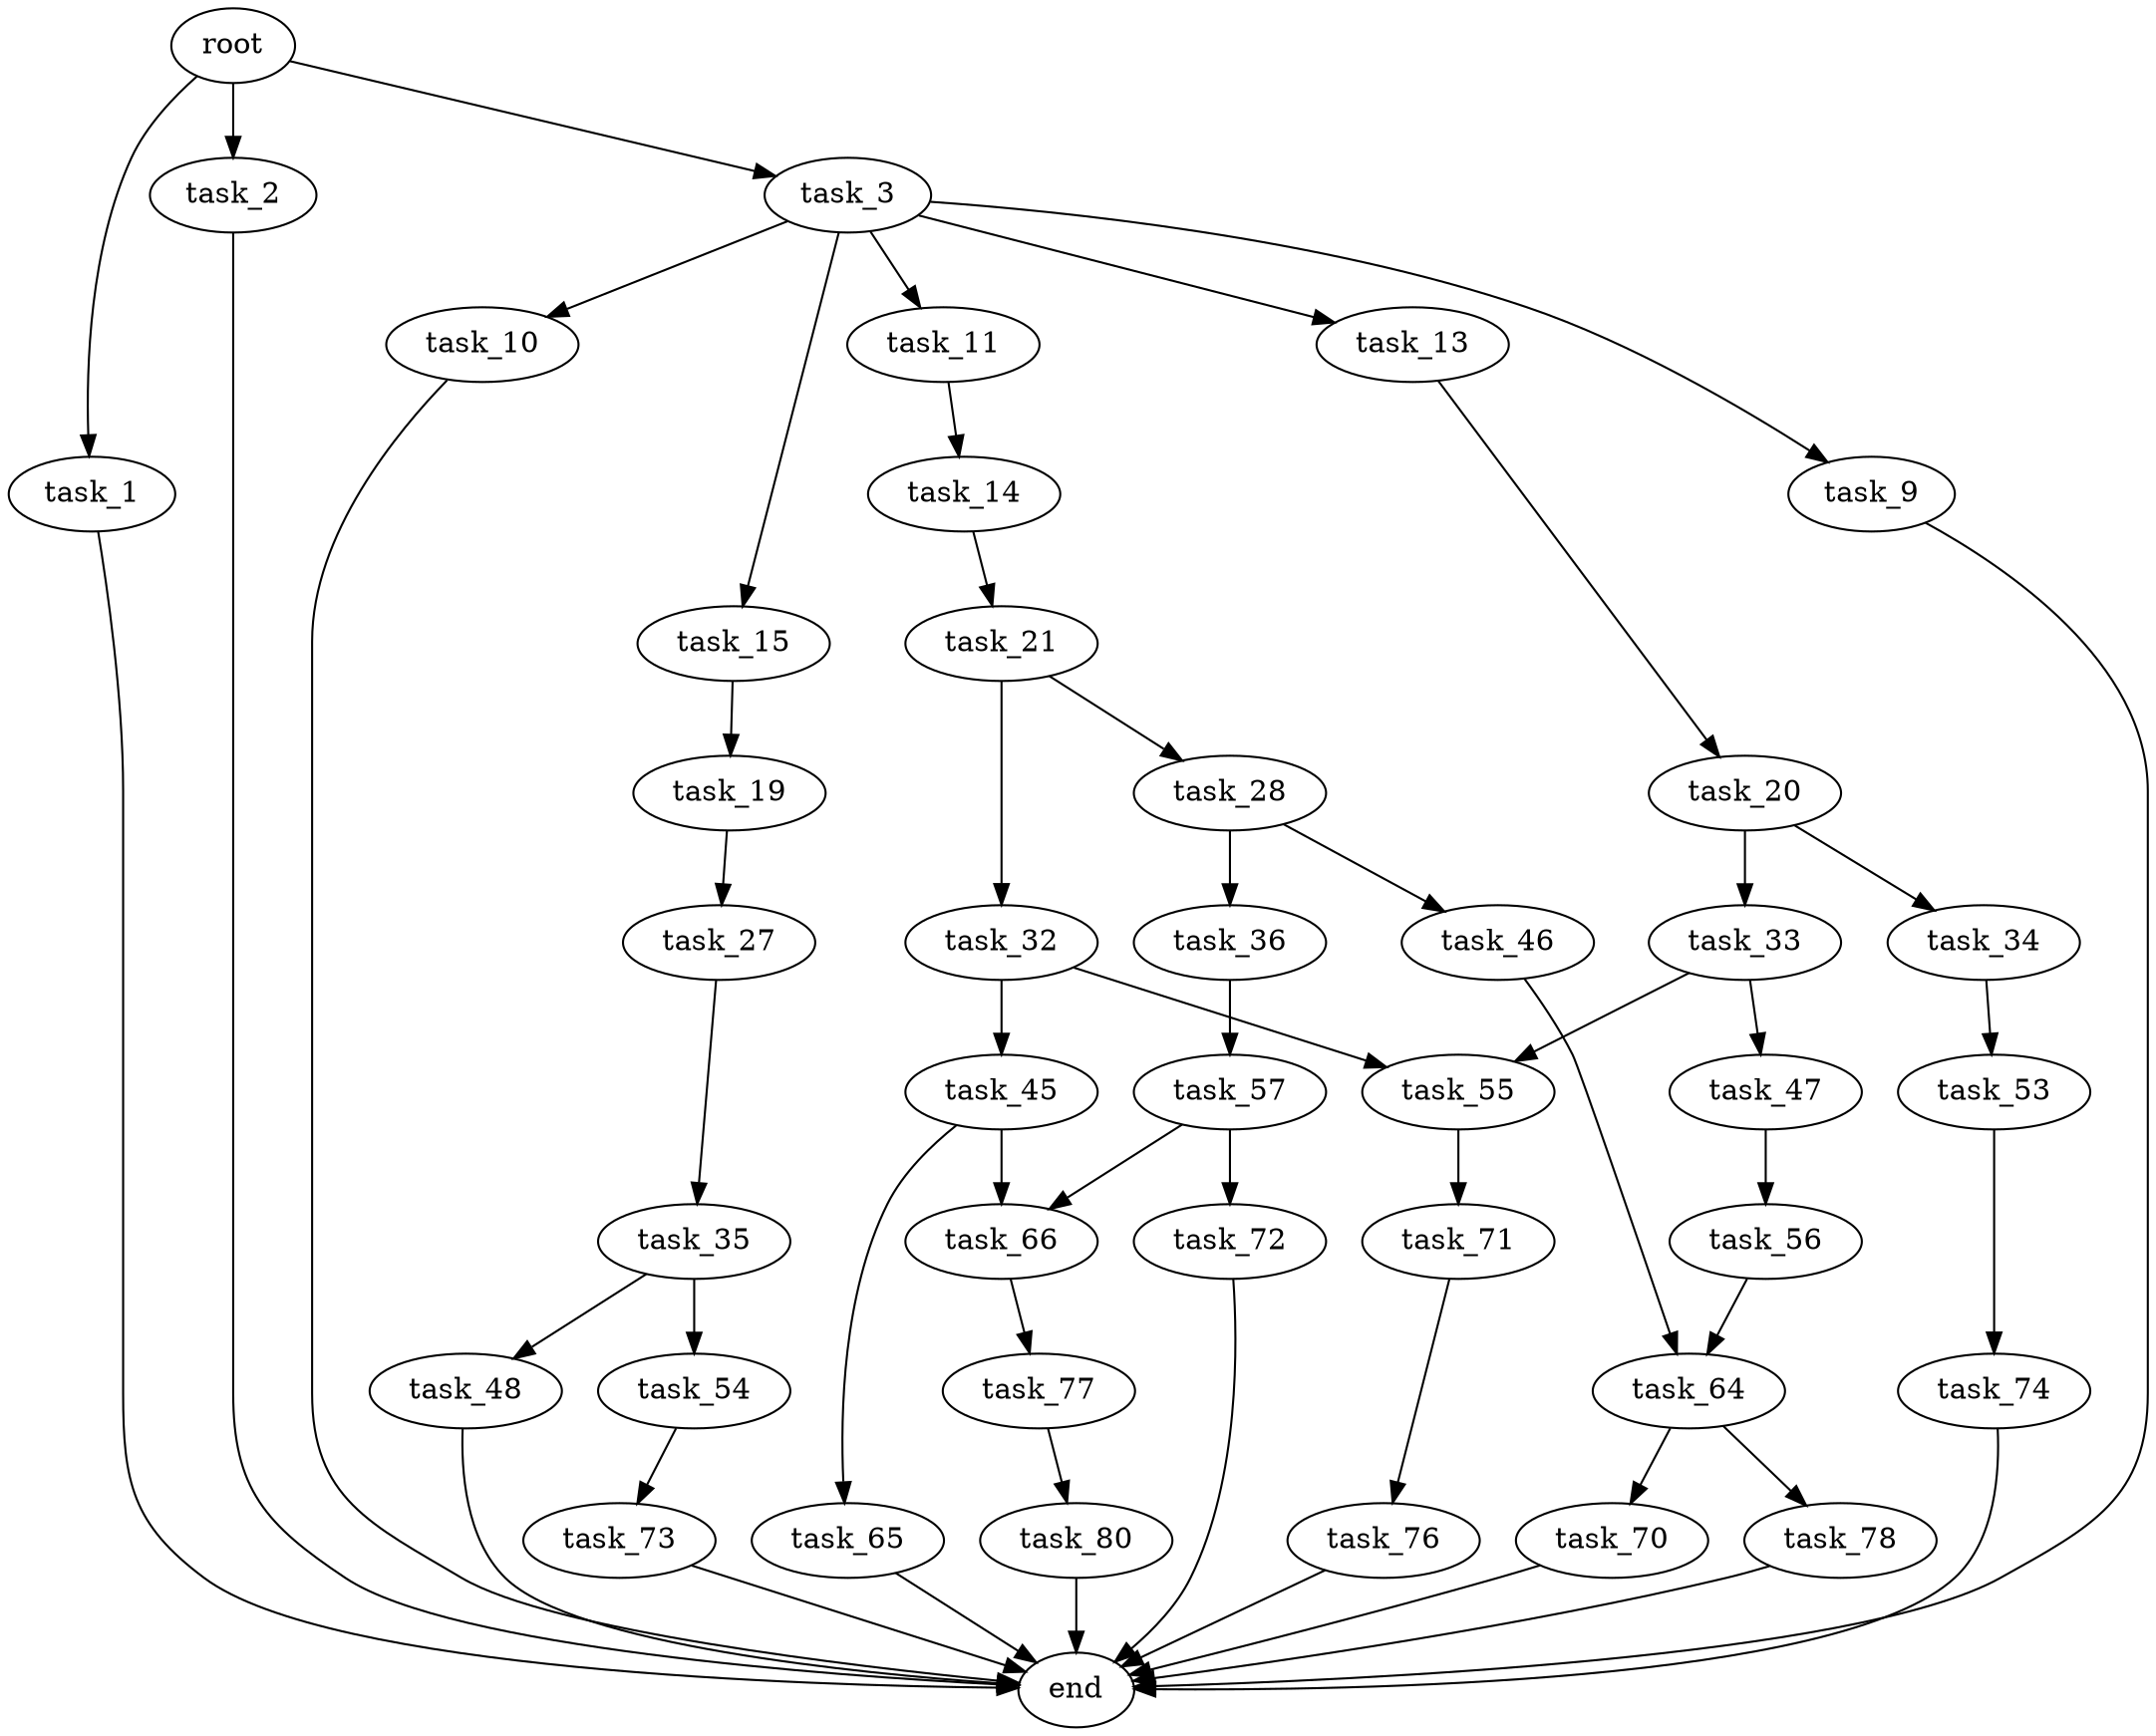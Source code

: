 digraph G {
  root [size="0.000000"];
  task_1 [size="782757789696.000000"];
  task_2 [size="68719476736.000000"];
  task_3 [size="1073741824000.000000"];
  end [size="0.000000"];
  task_9 [size="231928233984.000000"];
  task_10 [size="1073741824000.000000"];
  task_11 [size="549755813888.000000"];
  task_13 [size="17975594970.000000"];
  task_15 [size="186878321196.000000"];
  task_14 [size="28991029248.000000"];
  task_20 [size="155556440183.000000"];
  task_21 [size="782757789696.000000"];
  task_19 [size="10192019987.000000"];
  task_27 [size="4827561311.000000"];
  task_33 [size="1522594132.000000"];
  task_34 [size="37717558554.000000"];
  task_28 [size="41680660708.000000"];
  task_32 [size="22081566917.000000"];
  task_35 [size="1073741824000.000000"];
  task_36 [size="11889939170.000000"];
  task_46 [size="37181025147.000000"];
  task_45 [size="24450368196.000000"];
  task_55 [size="878495039.000000"];
  task_47 [size="1073741824000.000000"];
  task_53 [size="7037322016.000000"];
  task_48 [size="316096532128.000000"];
  task_54 [size="5124511565.000000"];
  task_57 [size="15418334801.000000"];
  task_65 [size="3596214528.000000"];
  task_66 [size="7495357670.000000"];
  task_64 [size="231928233984.000000"];
  task_56 [size="481282138.000000"];
  task_74 [size="1055810032.000000"];
  task_73 [size="179619067397.000000"];
  task_71 [size="8589934592.000000"];
  task_72 [size="38221810028.000000"];
  task_70 [size="15508907975.000000"];
  task_78 [size="31293346405.000000"];
  task_77 [size="28991029248.000000"];
  task_76 [size="1310142483162.000000"];
  task_80 [size="68719476736.000000"];

  root -> task_1 [size="1.000000"];
  root -> task_2 [size="1.000000"];
  root -> task_3 [size="1.000000"];
  task_1 -> end [size="1.000000"];
  task_2 -> end [size="1.000000"];
  task_3 -> task_9 [size="838860800.000000"];
  task_3 -> task_10 [size="838860800.000000"];
  task_3 -> task_11 [size="838860800.000000"];
  task_3 -> task_13 [size="838860800.000000"];
  task_3 -> task_15 [size="838860800.000000"];
  task_9 -> end [size="1.000000"];
  task_10 -> end [size="1.000000"];
  task_11 -> task_14 [size="536870912.000000"];
  task_13 -> task_20 [size="301989888.000000"];
  task_15 -> task_19 [size="209715200.000000"];
  task_14 -> task_21 [size="75497472.000000"];
  task_20 -> task_33 [size="411041792.000000"];
  task_20 -> task_34 [size="411041792.000000"];
  task_21 -> task_28 [size="679477248.000000"];
  task_21 -> task_32 [size="679477248.000000"];
  task_19 -> task_27 [size="301989888.000000"];
  task_27 -> task_35 [size="209715200.000000"];
  task_33 -> task_47 [size="75497472.000000"];
  task_33 -> task_55 [size="75497472.000000"];
  task_34 -> task_53 [size="679477248.000000"];
  task_28 -> task_36 [size="679477248.000000"];
  task_28 -> task_46 [size="679477248.000000"];
  task_32 -> task_45 [size="33554432.000000"];
  task_32 -> task_55 [size="33554432.000000"];
  task_35 -> task_48 [size="838860800.000000"];
  task_35 -> task_54 [size="838860800.000000"];
  task_36 -> task_57 [size="209715200.000000"];
  task_46 -> task_64 [size="679477248.000000"];
  task_45 -> task_65 [size="411041792.000000"];
  task_45 -> task_66 [size="411041792.000000"];
  task_55 -> task_71 [size="33554432.000000"];
  task_47 -> task_56 [size="838860800.000000"];
  task_53 -> task_74 [size="536870912.000000"];
  task_48 -> end [size="1.000000"];
  task_54 -> task_73 [size="209715200.000000"];
  task_57 -> task_66 [size="411041792.000000"];
  task_57 -> task_72 [size="411041792.000000"];
  task_65 -> end [size="1.000000"];
  task_66 -> task_77 [size="679477248.000000"];
  task_64 -> task_70 [size="301989888.000000"];
  task_64 -> task_78 [size="301989888.000000"];
  task_56 -> task_64 [size="33554432.000000"];
  task_74 -> end [size="1.000000"];
  task_73 -> end [size="1.000000"];
  task_71 -> task_76 [size="33554432.000000"];
  task_72 -> end [size="1.000000"];
  task_70 -> end [size="1.000000"];
  task_78 -> end [size="1.000000"];
  task_77 -> task_80 [size="75497472.000000"];
  task_76 -> end [size="1.000000"];
  task_80 -> end [size="1.000000"];
}
